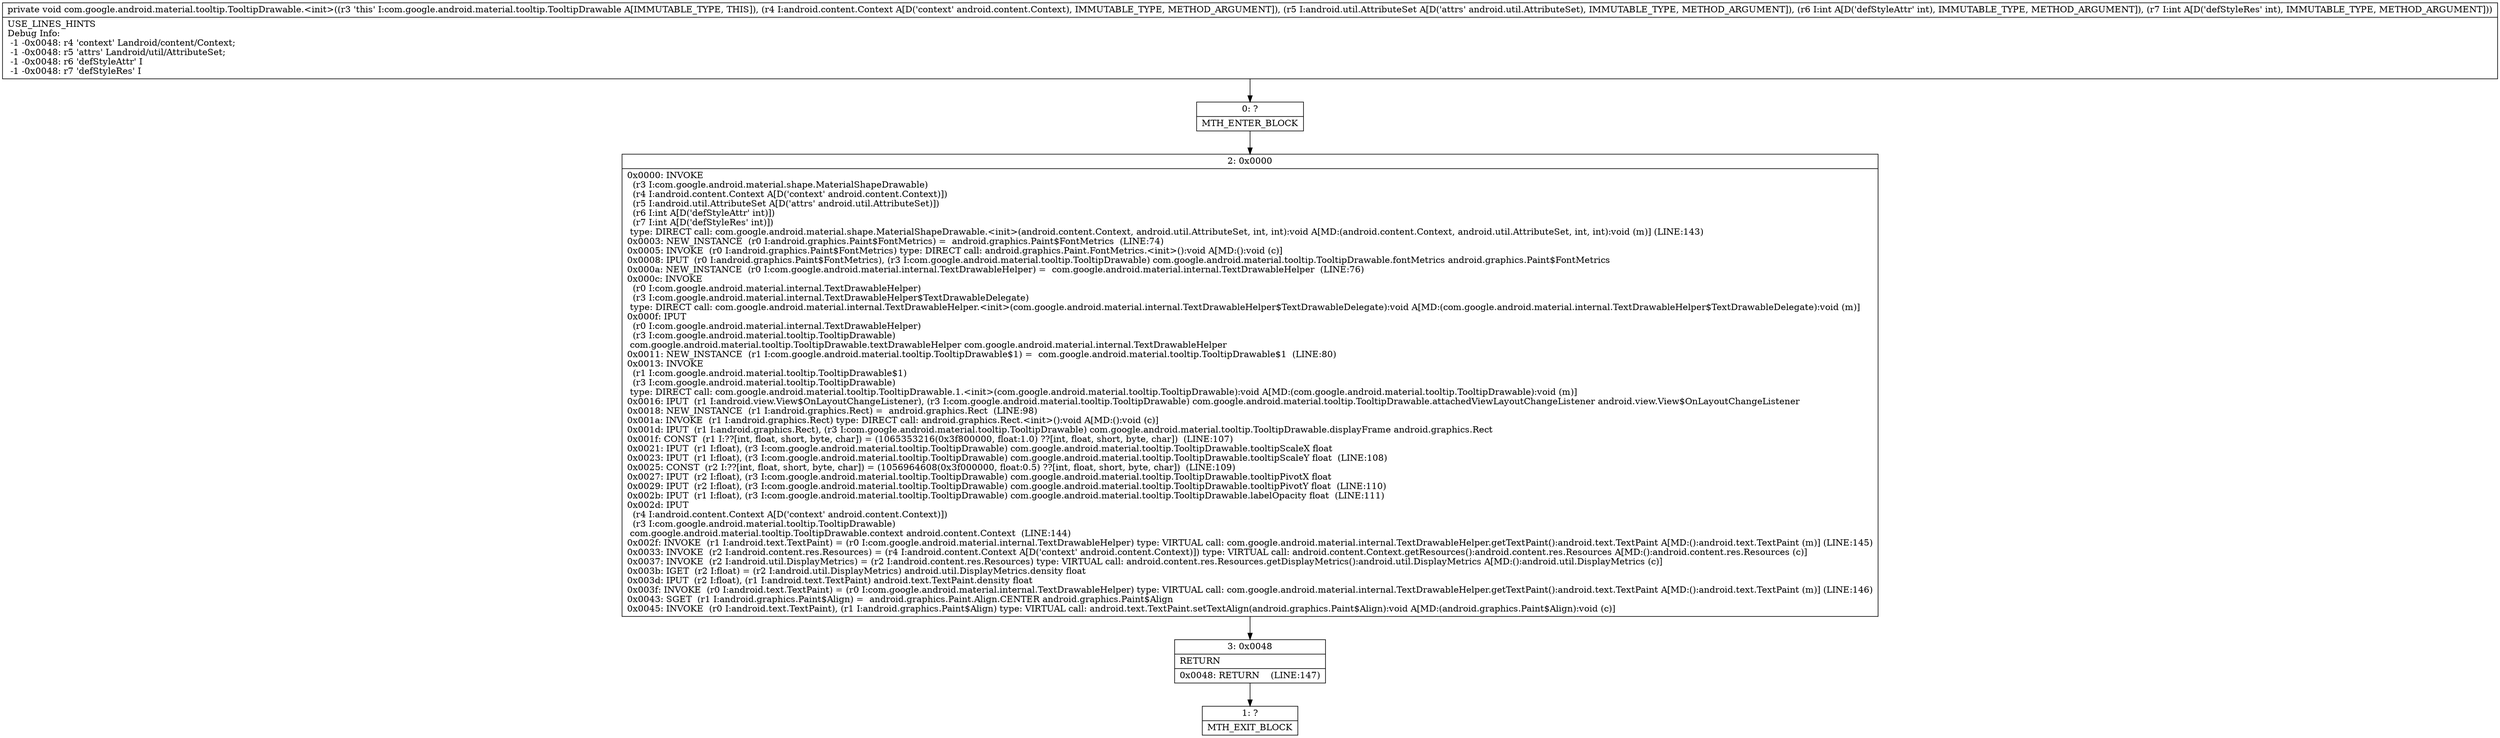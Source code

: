 digraph "CFG forcom.google.android.material.tooltip.TooltipDrawable.\<init\>(Landroid\/content\/Context;Landroid\/util\/AttributeSet;II)V" {
Node_0 [shape=record,label="{0\:\ ?|MTH_ENTER_BLOCK\l}"];
Node_2 [shape=record,label="{2\:\ 0x0000|0x0000: INVOKE  \l  (r3 I:com.google.android.material.shape.MaterialShapeDrawable)\l  (r4 I:android.content.Context A[D('context' android.content.Context)])\l  (r5 I:android.util.AttributeSet A[D('attrs' android.util.AttributeSet)])\l  (r6 I:int A[D('defStyleAttr' int)])\l  (r7 I:int A[D('defStyleRes' int)])\l type: DIRECT call: com.google.android.material.shape.MaterialShapeDrawable.\<init\>(android.content.Context, android.util.AttributeSet, int, int):void A[MD:(android.content.Context, android.util.AttributeSet, int, int):void (m)] (LINE:143)\l0x0003: NEW_INSTANCE  (r0 I:android.graphics.Paint$FontMetrics) =  android.graphics.Paint$FontMetrics  (LINE:74)\l0x0005: INVOKE  (r0 I:android.graphics.Paint$FontMetrics) type: DIRECT call: android.graphics.Paint.FontMetrics.\<init\>():void A[MD:():void (c)]\l0x0008: IPUT  (r0 I:android.graphics.Paint$FontMetrics), (r3 I:com.google.android.material.tooltip.TooltipDrawable) com.google.android.material.tooltip.TooltipDrawable.fontMetrics android.graphics.Paint$FontMetrics \l0x000a: NEW_INSTANCE  (r0 I:com.google.android.material.internal.TextDrawableHelper) =  com.google.android.material.internal.TextDrawableHelper  (LINE:76)\l0x000c: INVOKE  \l  (r0 I:com.google.android.material.internal.TextDrawableHelper)\l  (r3 I:com.google.android.material.internal.TextDrawableHelper$TextDrawableDelegate)\l type: DIRECT call: com.google.android.material.internal.TextDrawableHelper.\<init\>(com.google.android.material.internal.TextDrawableHelper$TextDrawableDelegate):void A[MD:(com.google.android.material.internal.TextDrawableHelper$TextDrawableDelegate):void (m)]\l0x000f: IPUT  \l  (r0 I:com.google.android.material.internal.TextDrawableHelper)\l  (r3 I:com.google.android.material.tooltip.TooltipDrawable)\l com.google.android.material.tooltip.TooltipDrawable.textDrawableHelper com.google.android.material.internal.TextDrawableHelper \l0x0011: NEW_INSTANCE  (r1 I:com.google.android.material.tooltip.TooltipDrawable$1) =  com.google.android.material.tooltip.TooltipDrawable$1  (LINE:80)\l0x0013: INVOKE  \l  (r1 I:com.google.android.material.tooltip.TooltipDrawable$1)\l  (r3 I:com.google.android.material.tooltip.TooltipDrawable)\l type: DIRECT call: com.google.android.material.tooltip.TooltipDrawable.1.\<init\>(com.google.android.material.tooltip.TooltipDrawable):void A[MD:(com.google.android.material.tooltip.TooltipDrawable):void (m)]\l0x0016: IPUT  (r1 I:android.view.View$OnLayoutChangeListener), (r3 I:com.google.android.material.tooltip.TooltipDrawable) com.google.android.material.tooltip.TooltipDrawable.attachedViewLayoutChangeListener android.view.View$OnLayoutChangeListener \l0x0018: NEW_INSTANCE  (r1 I:android.graphics.Rect) =  android.graphics.Rect  (LINE:98)\l0x001a: INVOKE  (r1 I:android.graphics.Rect) type: DIRECT call: android.graphics.Rect.\<init\>():void A[MD:():void (c)]\l0x001d: IPUT  (r1 I:android.graphics.Rect), (r3 I:com.google.android.material.tooltip.TooltipDrawable) com.google.android.material.tooltip.TooltipDrawable.displayFrame android.graphics.Rect \l0x001f: CONST  (r1 I:??[int, float, short, byte, char]) = (1065353216(0x3f800000, float:1.0) ??[int, float, short, byte, char])  (LINE:107)\l0x0021: IPUT  (r1 I:float), (r3 I:com.google.android.material.tooltip.TooltipDrawable) com.google.android.material.tooltip.TooltipDrawable.tooltipScaleX float \l0x0023: IPUT  (r1 I:float), (r3 I:com.google.android.material.tooltip.TooltipDrawable) com.google.android.material.tooltip.TooltipDrawable.tooltipScaleY float  (LINE:108)\l0x0025: CONST  (r2 I:??[int, float, short, byte, char]) = (1056964608(0x3f000000, float:0.5) ??[int, float, short, byte, char])  (LINE:109)\l0x0027: IPUT  (r2 I:float), (r3 I:com.google.android.material.tooltip.TooltipDrawable) com.google.android.material.tooltip.TooltipDrawable.tooltipPivotX float \l0x0029: IPUT  (r2 I:float), (r3 I:com.google.android.material.tooltip.TooltipDrawable) com.google.android.material.tooltip.TooltipDrawable.tooltipPivotY float  (LINE:110)\l0x002b: IPUT  (r1 I:float), (r3 I:com.google.android.material.tooltip.TooltipDrawable) com.google.android.material.tooltip.TooltipDrawable.labelOpacity float  (LINE:111)\l0x002d: IPUT  \l  (r4 I:android.content.Context A[D('context' android.content.Context)])\l  (r3 I:com.google.android.material.tooltip.TooltipDrawable)\l com.google.android.material.tooltip.TooltipDrawable.context android.content.Context  (LINE:144)\l0x002f: INVOKE  (r1 I:android.text.TextPaint) = (r0 I:com.google.android.material.internal.TextDrawableHelper) type: VIRTUAL call: com.google.android.material.internal.TextDrawableHelper.getTextPaint():android.text.TextPaint A[MD:():android.text.TextPaint (m)] (LINE:145)\l0x0033: INVOKE  (r2 I:android.content.res.Resources) = (r4 I:android.content.Context A[D('context' android.content.Context)]) type: VIRTUAL call: android.content.Context.getResources():android.content.res.Resources A[MD:():android.content.res.Resources (c)]\l0x0037: INVOKE  (r2 I:android.util.DisplayMetrics) = (r2 I:android.content.res.Resources) type: VIRTUAL call: android.content.res.Resources.getDisplayMetrics():android.util.DisplayMetrics A[MD:():android.util.DisplayMetrics (c)]\l0x003b: IGET  (r2 I:float) = (r2 I:android.util.DisplayMetrics) android.util.DisplayMetrics.density float \l0x003d: IPUT  (r2 I:float), (r1 I:android.text.TextPaint) android.text.TextPaint.density float \l0x003f: INVOKE  (r0 I:android.text.TextPaint) = (r0 I:com.google.android.material.internal.TextDrawableHelper) type: VIRTUAL call: com.google.android.material.internal.TextDrawableHelper.getTextPaint():android.text.TextPaint A[MD:():android.text.TextPaint (m)] (LINE:146)\l0x0043: SGET  (r1 I:android.graphics.Paint$Align) =  android.graphics.Paint.Align.CENTER android.graphics.Paint$Align \l0x0045: INVOKE  (r0 I:android.text.TextPaint), (r1 I:android.graphics.Paint$Align) type: VIRTUAL call: android.text.TextPaint.setTextAlign(android.graphics.Paint$Align):void A[MD:(android.graphics.Paint$Align):void (c)]\l}"];
Node_3 [shape=record,label="{3\:\ 0x0048|RETURN\l|0x0048: RETURN    (LINE:147)\l}"];
Node_1 [shape=record,label="{1\:\ ?|MTH_EXIT_BLOCK\l}"];
MethodNode[shape=record,label="{private void com.google.android.material.tooltip.TooltipDrawable.\<init\>((r3 'this' I:com.google.android.material.tooltip.TooltipDrawable A[IMMUTABLE_TYPE, THIS]), (r4 I:android.content.Context A[D('context' android.content.Context), IMMUTABLE_TYPE, METHOD_ARGUMENT]), (r5 I:android.util.AttributeSet A[D('attrs' android.util.AttributeSet), IMMUTABLE_TYPE, METHOD_ARGUMENT]), (r6 I:int A[D('defStyleAttr' int), IMMUTABLE_TYPE, METHOD_ARGUMENT]), (r7 I:int A[D('defStyleRes' int), IMMUTABLE_TYPE, METHOD_ARGUMENT]))  | USE_LINES_HINTS\lDebug Info:\l  \-1 \-0x0048: r4 'context' Landroid\/content\/Context;\l  \-1 \-0x0048: r5 'attrs' Landroid\/util\/AttributeSet;\l  \-1 \-0x0048: r6 'defStyleAttr' I\l  \-1 \-0x0048: r7 'defStyleRes' I\l}"];
MethodNode -> Node_0;Node_0 -> Node_2;
Node_2 -> Node_3;
Node_3 -> Node_1;
}

